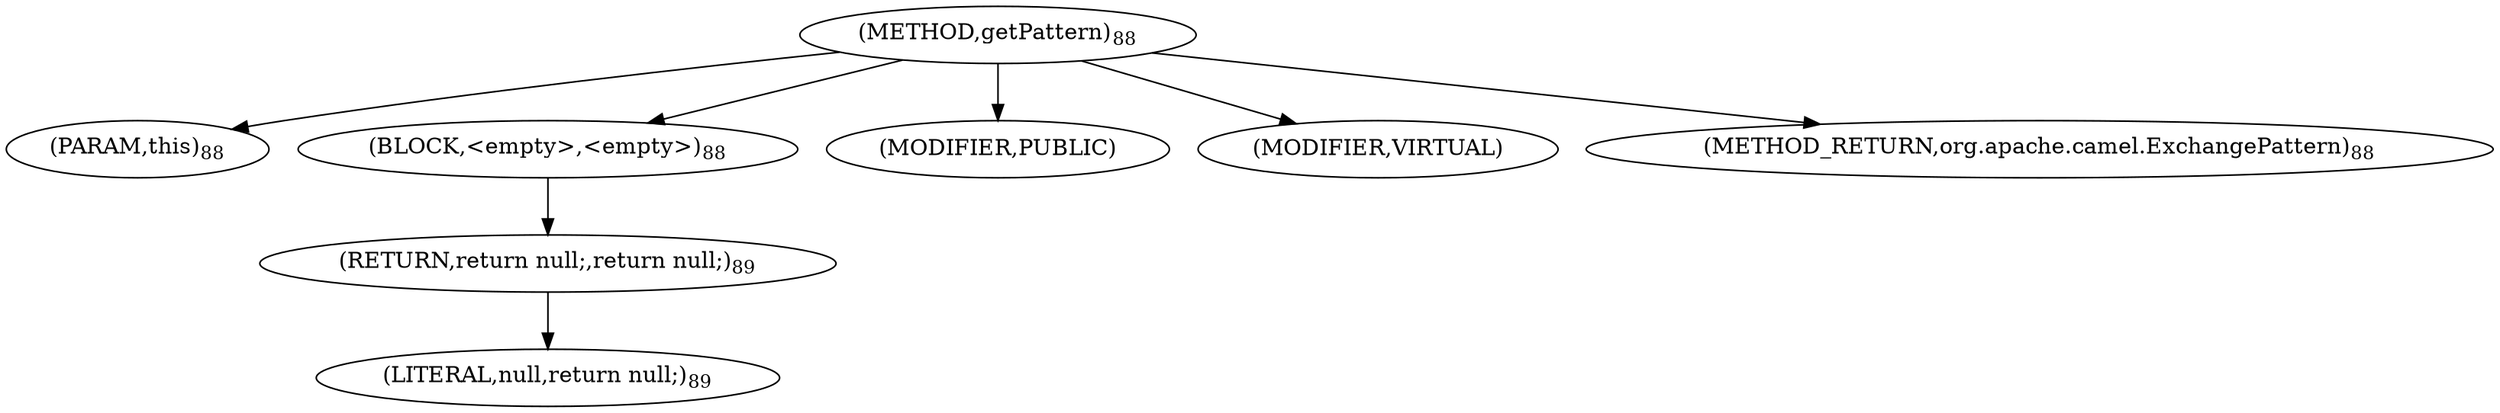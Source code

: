 digraph "getPattern" {  
"159" [label = <(METHOD,getPattern)<SUB>88</SUB>> ]
"160" [label = <(PARAM,this)<SUB>88</SUB>> ]
"161" [label = <(BLOCK,&lt;empty&gt;,&lt;empty&gt;)<SUB>88</SUB>> ]
"162" [label = <(RETURN,return null;,return null;)<SUB>89</SUB>> ]
"163" [label = <(LITERAL,null,return null;)<SUB>89</SUB>> ]
"164" [label = <(MODIFIER,PUBLIC)> ]
"165" [label = <(MODIFIER,VIRTUAL)> ]
"166" [label = <(METHOD_RETURN,org.apache.camel.ExchangePattern)<SUB>88</SUB>> ]
  "159" -> "160" 
  "159" -> "161" 
  "159" -> "164" 
  "159" -> "165" 
  "159" -> "166" 
  "161" -> "162" 
  "162" -> "163" 
}
